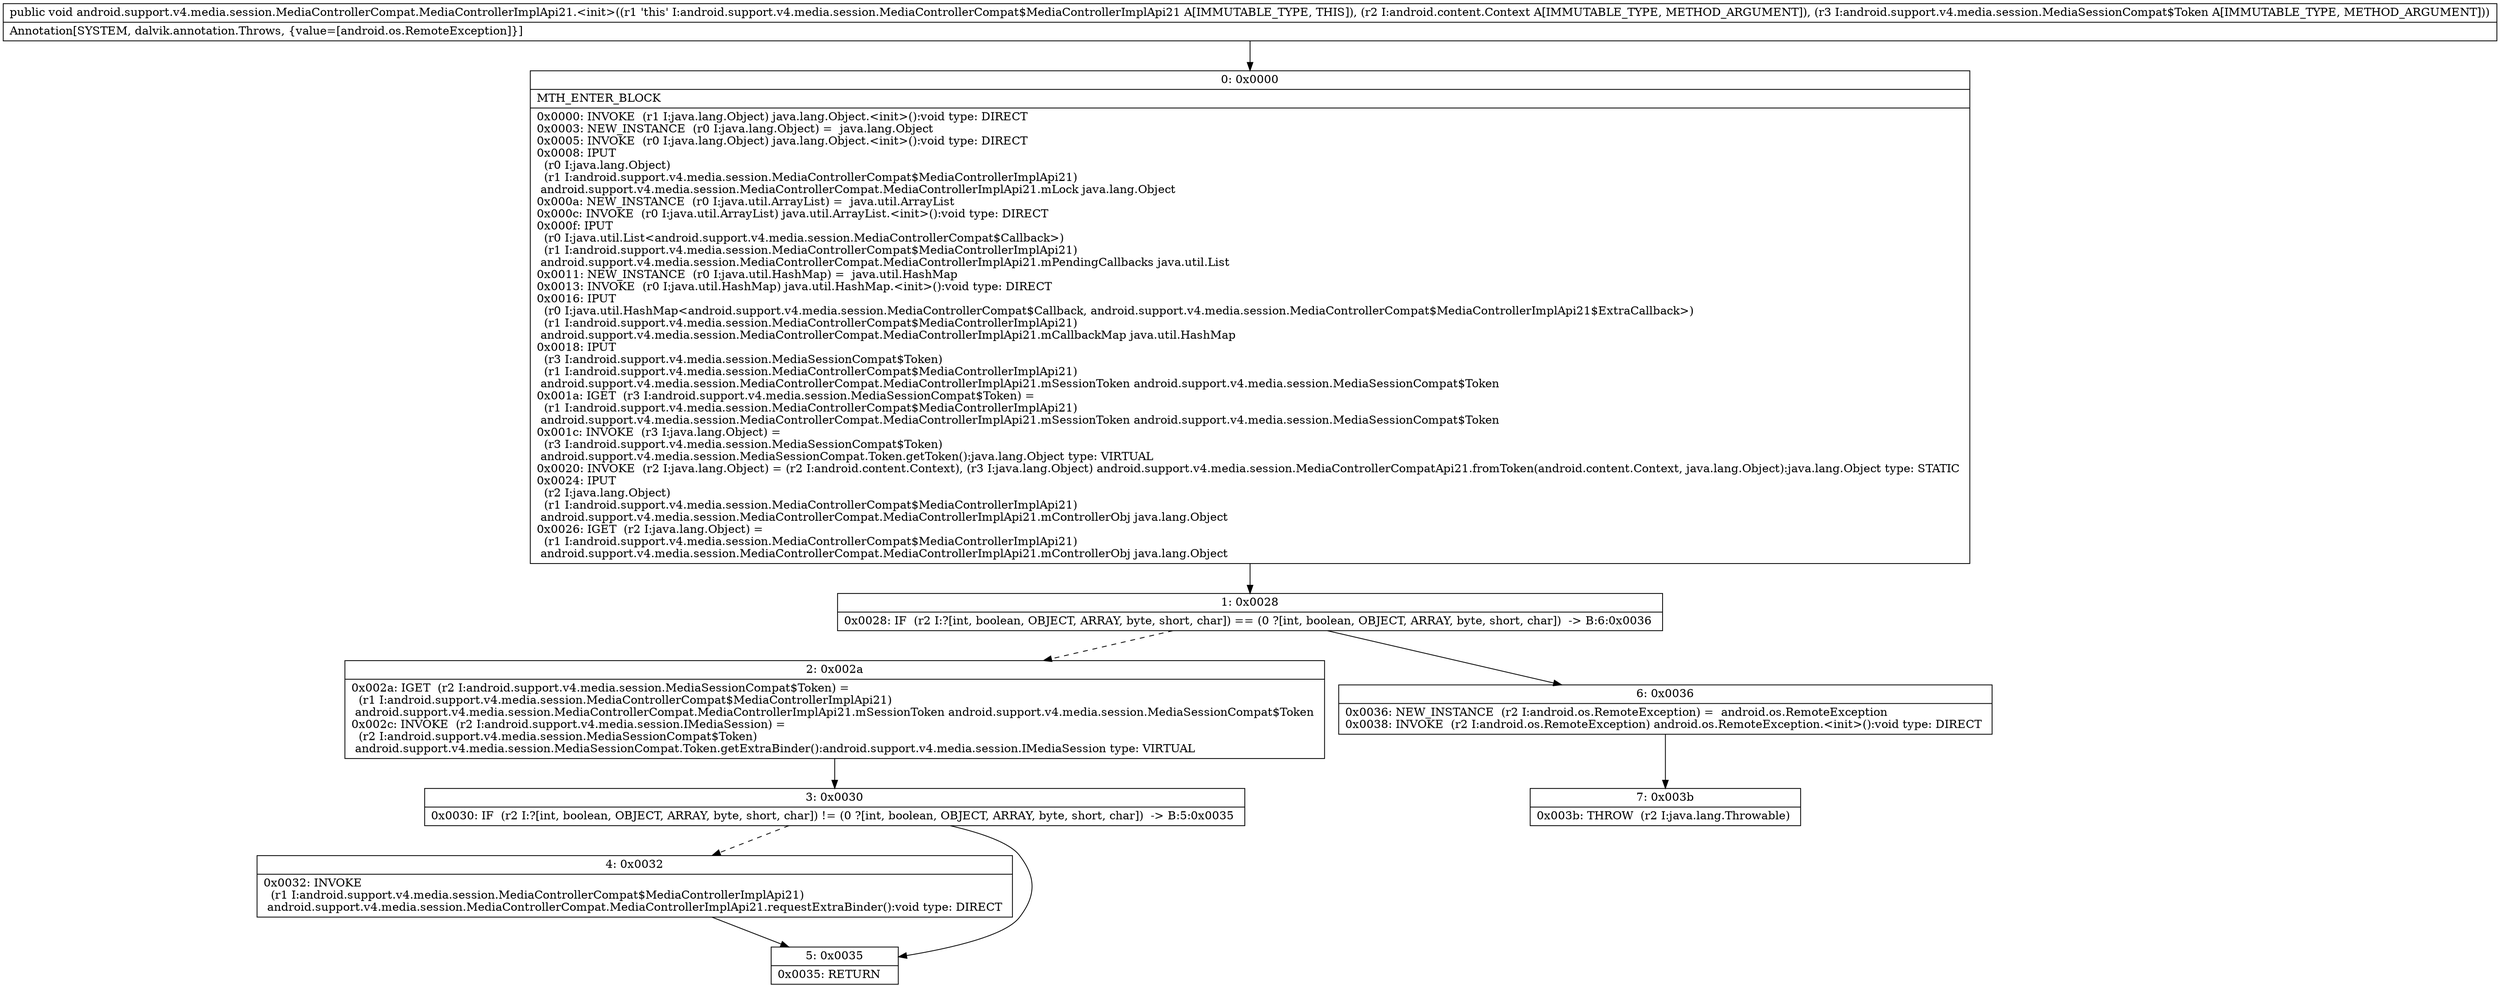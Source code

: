 digraph "CFG forandroid.support.v4.media.session.MediaControllerCompat.MediaControllerImplApi21.\<init\>(Landroid\/content\/Context;Landroid\/support\/v4\/media\/session\/MediaSessionCompat$Token;)V" {
Node_0 [shape=record,label="{0\:\ 0x0000|MTH_ENTER_BLOCK\l|0x0000: INVOKE  (r1 I:java.lang.Object) java.lang.Object.\<init\>():void type: DIRECT \l0x0003: NEW_INSTANCE  (r0 I:java.lang.Object) =  java.lang.Object \l0x0005: INVOKE  (r0 I:java.lang.Object) java.lang.Object.\<init\>():void type: DIRECT \l0x0008: IPUT  \l  (r0 I:java.lang.Object)\l  (r1 I:android.support.v4.media.session.MediaControllerCompat$MediaControllerImplApi21)\l android.support.v4.media.session.MediaControllerCompat.MediaControllerImplApi21.mLock java.lang.Object \l0x000a: NEW_INSTANCE  (r0 I:java.util.ArrayList) =  java.util.ArrayList \l0x000c: INVOKE  (r0 I:java.util.ArrayList) java.util.ArrayList.\<init\>():void type: DIRECT \l0x000f: IPUT  \l  (r0 I:java.util.List\<android.support.v4.media.session.MediaControllerCompat$Callback\>)\l  (r1 I:android.support.v4.media.session.MediaControllerCompat$MediaControllerImplApi21)\l android.support.v4.media.session.MediaControllerCompat.MediaControllerImplApi21.mPendingCallbacks java.util.List \l0x0011: NEW_INSTANCE  (r0 I:java.util.HashMap) =  java.util.HashMap \l0x0013: INVOKE  (r0 I:java.util.HashMap) java.util.HashMap.\<init\>():void type: DIRECT \l0x0016: IPUT  \l  (r0 I:java.util.HashMap\<android.support.v4.media.session.MediaControllerCompat$Callback, android.support.v4.media.session.MediaControllerCompat$MediaControllerImplApi21$ExtraCallback\>)\l  (r1 I:android.support.v4.media.session.MediaControllerCompat$MediaControllerImplApi21)\l android.support.v4.media.session.MediaControllerCompat.MediaControllerImplApi21.mCallbackMap java.util.HashMap \l0x0018: IPUT  \l  (r3 I:android.support.v4.media.session.MediaSessionCompat$Token)\l  (r1 I:android.support.v4.media.session.MediaControllerCompat$MediaControllerImplApi21)\l android.support.v4.media.session.MediaControllerCompat.MediaControllerImplApi21.mSessionToken android.support.v4.media.session.MediaSessionCompat$Token \l0x001a: IGET  (r3 I:android.support.v4.media.session.MediaSessionCompat$Token) = \l  (r1 I:android.support.v4.media.session.MediaControllerCompat$MediaControllerImplApi21)\l android.support.v4.media.session.MediaControllerCompat.MediaControllerImplApi21.mSessionToken android.support.v4.media.session.MediaSessionCompat$Token \l0x001c: INVOKE  (r3 I:java.lang.Object) = \l  (r3 I:android.support.v4.media.session.MediaSessionCompat$Token)\l android.support.v4.media.session.MediaSessionCompat.Token.getToken():java.lang.Object type: VIRTUAL \l0x0020: INVOKE  (r2 I:java.lang.Object) = (r2 I:android.content.Context), (r3 I:java.lang.Object) android.support.v4.media.session.MediaControllerCompatApi21.fromToken(android.content.Context, java.lang.Object):java.lang.Object type: STATIC \l0x0024: IPUT  \l  (r2 I:java.lang.Object)\l  (r1 I:android.support.v4.media.session.MediaControllerCompat$MediaControllerImplApi21)\l android.support.v4.media.session.MediaControllerCompat.MediaControllerImplApi21.mControllerObj java.lang.Object \l0x0026: IGET  (r2 I:java.lang.Object) = \l  (r1 I:android.support.v4.media.session.MediaControllerCompat$MediaControllerImplApi21)\l android.support.v4.media.session.MediaControllerCompat.MediaControllerImplApi21.mControllerObj java.lang.Object \l}"];
Node_1 [shape=record,label="{1\:\ 0x0028|0x0028: IF  (r2 I:?[int, boolean, OBJECT, ARRAY, byte, short, char]) == (0 ?[int, boolean, OBJECT, ARRAY, byte, short, char])  \-\> B:6:0x0036 \l}"];
Node_2 [shape=record,label="{2\:\ 0x002a|0x002a: IGET  (r2 I:android.support.v4.media.session.MediaSessionCompat$Token) = \l  (r1 I:android.support.v4.media.session.MediaControllerCompat$MediaControllerImplApi21)\l android.support.v4.media.session.MediaControllerCompat.MediaControllerImplApi21.mSessionToken android.support.v4.media.session.MediaSessionCompat$Token \l0x002c: INVOKE  (r2 I:android.support.v4.media.session.IMediaSession) = \l  (r2 I:android.support.v4.media.session.MediaSessionCompat$Token)\l android.support.v4.media.session.MediaSessionCompat.Token.getExtraBinder():android.support.v4.media.session.IMediaSession type: VIRTUAL \l}"];
Node_3 [shape=record,label="{3\:\ 0x0030|0x0030: IF  (r2 I:?[int, boolean, OBJECT, ARRAY, byte, short, char]) != (0 ?[int, boolean, OBJECT, ARRAY, byte, short, char])  \-\> B:5:0x0035 \l}"];
Node_4 [shape=record,label="{4\:\ 0x0032|0x0032: INVOKE  \l  (r1 I:android.support.v4.media.session.MediaControllerCompat$MediaControllerImplApi21)\l android.support.v4.media.session.MediaControllerCompat.MediaControllerImplApi21.requestExtraBinder():void type: DIRECT \l}"];
Node_5 [shape=record,label="{5\:\ 0x0035|0x0035: RETURN   \l}"];
Node_6 [shape=record,label="{6\:\ 0x0036|0x0036: NEW_INSTANCE  (r2 I:android.os.RemoteException) =  android.os.RemoteException \l0x0038: INVOKE  (r2 I:android.os.RemoteException) android.os.RemoteException.\<init\>():void type: DIRECT \l}"];
Node_7 [shape=record,label="{7\:\ 0x003b|0x003b: THROW  (r2 I:java.lang.Throwable) \l}"];
MethodNode[shape=record,label="{public void android.support.v4.media.session.MediaControllerCompat.MediaControllerImplApi21.\<init\>((r1 'this' I:android.support.v4.media.session.MediaControllerCompat$MediaControllerImplApi21 A[IMMUTABLE_TYPE, THIS]), (r2 I:android.content.Context A[IMMUTABLE_TYPE, METHOD_ARGUMENT]), (r3 I:android.support.v4.media.session.MediaSessionCompat$Token A[IMMUTABLE_TYPE, METHOD_ARGUMENT]))  | Annotation[SYSTEM, dalvik.annotation.Throws, \{value=[android.os.RemoteException]\}]\l}"];
MethodNode -> Node_0;
Node_0 -> Node_1;
Node_1 -> Node_2[style=dashed];
Node_1 -> Node_6;
Node_2 -> Node_3;
Node_3 -> Node_4[style=dashed];
Node_3 -> Node_5;
Node_4 -> Node_5;
Node_6 -> Node_7;
}

